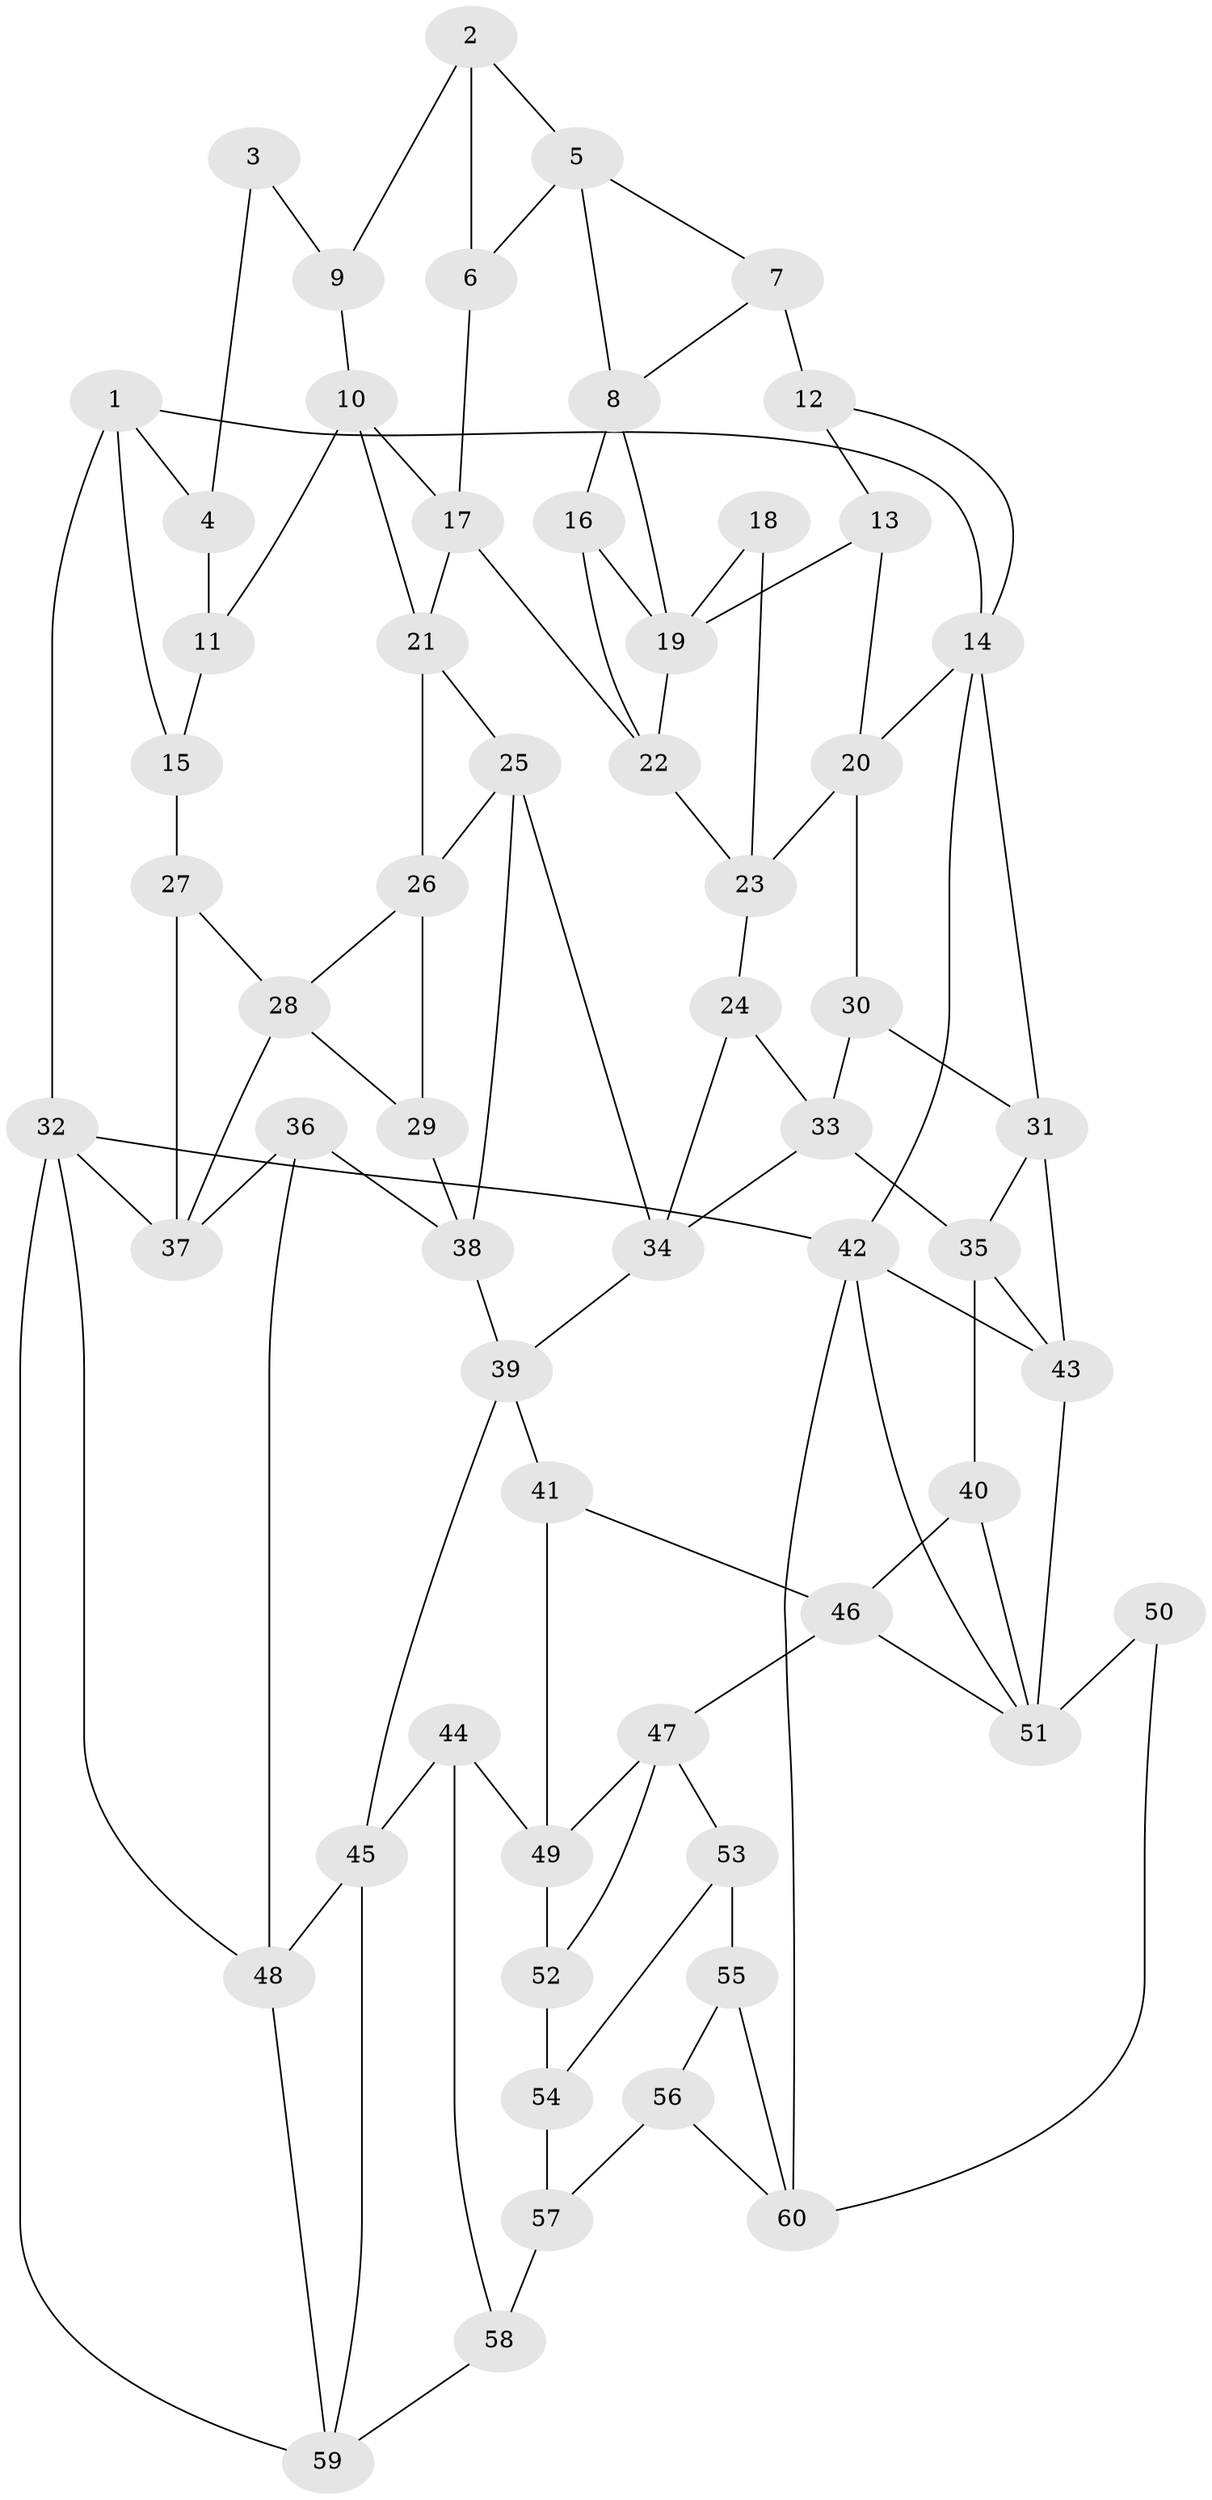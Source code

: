 // original degree distribution, {3: 0.016666666666666666, 4: 0.23333333333333334, 6: 0.21666666666666667, 5: 0.5333333333333333}
// Generated by graph-tools (version 1.1) at 2025/03/03/09/25 03:03:23]
// undirected, 60 vertices, 107 edges
graph export_dot {
graph [start="1"]
  node [color=gray90,style=filled];
  1;
  2;
  3;
  4;
  5;
  6;
  7;
  8;
  9;
  10;
  11;
  12;
  13;
  14;
  15;
  16;
  17;
  18;
  19;
  20;
  21;
  22;
  23;
  24;
  25;
  26;
  27;
  28;
  29;
  30;
  31;
  32;
  33;
  34;
  35;
  36;
  37;
  38;
  39;
  40;
  41;
  42;
  43;
  44;
  45;
  46;
  47;
  48;
  49;
  50;
  51;
  52;
  53;
  54;
  55;
  56;
  57;
  58;
  59;
  60;
  1 -- 4 [weight=1.0];
  1 -- 14 [weight=1.0];
  1 -- 15 [weight=1.0];
  1 -- 32 [weight=1.0];
  2 -- 5 [weight=1.0];
  2 -- 6 [weight=1.0];
  2 -- 9 [weight=1.0];
  3 -- 4 [weight=2.0];
  3 -- 9 [weight=2.0];
  4 -- 11 [weight=1.0];
  5 -- 6 [weight=1.0];
  5 -- 7 [weight=1.0];
  5 -- 8 [weight=1.0];
  6 -- 17 [weight=1.0];
  7 -- 8 [weight=1.0];
  7 -- 12 [weight=2.0];
  8 -- 16 [weight=1.0];
  8 -- 19 [weight=1.0];
  9 -- 10 [weight=1.0];
  10 -- 11 [weight=1.0];
  10 -- 17 [weight=1.0];
  10 -- 21 [weight=1.0];
  11 -- 15 [weight=1.0];
  12 -- 13 [weight=1.0];
  12 -- 14 [weight=1.0];
  13 -- 19 [weight=1.0];
  13 -- 20 [weight=1.0];
  14 -- 20 [weight=1.0];
  14 -- 31 [weight=1.0];
  14 -- 42 [weight=1.0];
  15 -- 27 [weight=2.0];
  16 -- 19 [weight=1.0];
  16 -- 22 [weight=1.0];
  17 -- 21 [weight=1.0];
  17 -- 22 [weight=1.0];
  18 -- 19 [weight=2.0];
  18 -- 23 [weight=1.0];
  19 -- 22 [weight=1.0];
  20 -- 23 [weight=1.0];
  20 -- 30 [weight=1.0];
  21 -- 25 [weight=1.0];
  21 -- 26 [weight=1.0];
  22 -- 23 [weight=1.0];
  23 -- 24 [weight=1.0];
  24 -- 33 [weight=1.0];
  24 -- 34 [weight=1.0];
  25 -- 26 [weight=1.0];
  25 -- 34 [weight=1.0];
  25 -- 38 [weight=1.0];
  26 -- 28 [weight=1.0];
  26 -- 29 [weight=1.0];
  27 -- 28 [weight=1.0];
  27 -- 37 [weight=1.0];
  28 -- 29 [weight=1.0];
  28 -- 37 [weight=1.0];
  29 -- 38 [weight=1.0];
  30 -- 31 [weight=1.0];
  30 -- 33 [weight=1.0];
  31 -- 35 [weight=1.0];
  31 -- 43 [weight=1.0];
  32 -- 37 [weight=1.0];
  32 -- 42 [weight=1.0];
  32 -- 48 [weight=1.0];
  32 -- 59 [weight=1.0];
  33 -- 34 [weight=1.0];
  33 -- 35 [weight=1.0];
  34 -- 39 [weight=1.0];
  35 -- 40 [weight=1.0];
  35 -- 43 [weight=1.0];
  36 -- 37 [weight=1.0];
  36 -- 38 [weight=1.0];
  36 -- 48 [weight=1.0];
  38 -- 39 [weight=1.0];
  39 -- 41 [weight=1.0];
  39 -- 45 [weight=1.0];
  40 -- 46 [weight=1.0];
  40 -- 51 [weight=1.0];
  41 -- 46 [weight=1.0];
  41 -- 49 [weight=1.0];
  42 -- 43 [weight=1.0];
  42 -- 51 [weight=1.0];
  42 -- 60 [weight=1.0];
  43 -- 51 [weight=1.0];
  44 -- 45 [weight=1.0];
  44 -- 49 [weight=1.0];
  44 -- 58 [weight=1.0];
  45 -- 48 [weight=1.0];
  45 -- 59 [weight=1.0];
  46 -- 47 [weight=1.0];
  46 -- 51 [weight=1.0];
  47 -- 49 [weight=1.0];
  47 -- 52 [weight=1.0];
  47 -- 53 [weight=1.0];
  48 -- 59 [weight=1.0];
  49 -- 52 [weight=1.0];
  50 -- 51 [weight=2.0];
  50 -- 60 [weight=1.0];
  52 -- 54 [weight=2.0];
  53 -- 54 [weight=1.0];
  53 -- 55 [weight=2.0];
  54 -- 57 [weight=1.0];
  55 -- 56 [weight=1.0];
  55 -- 60 [weight=1.0];
  56 -- 57 [weight=1.0];
  56 -- 60 [weight=1.0];
  57 -- 58 [weight=2.0];
  58 -- 59 [weight=1.0];
}
